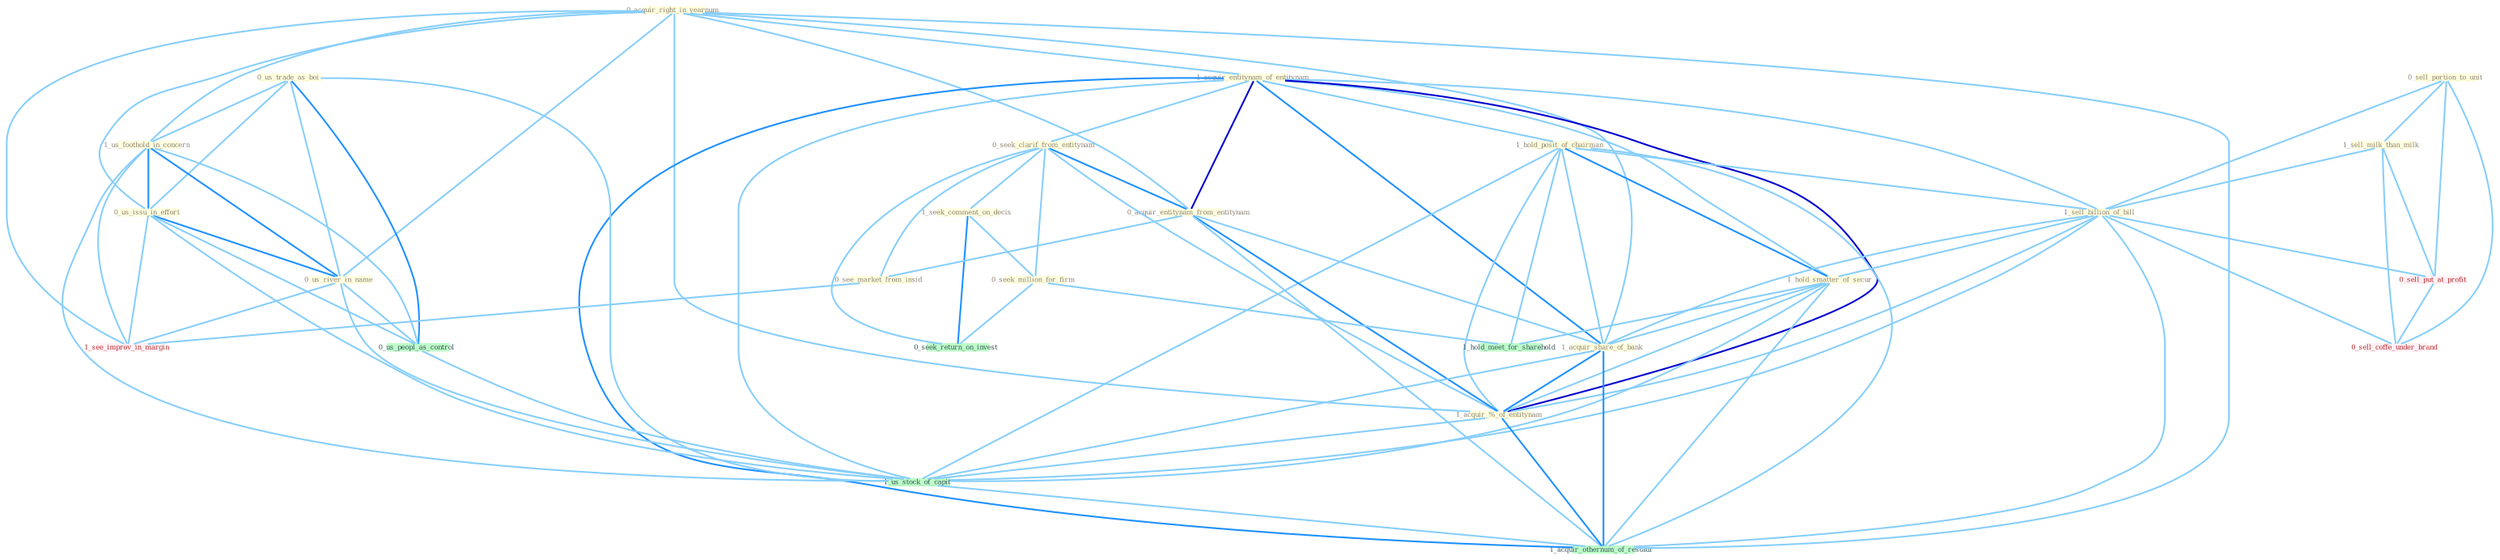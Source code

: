 Graph G{ 
    node
    [shape=polygon,style=filled,width=.5,height=.06,color="#BDFCC9",fixedsize=true,fontsize=4,
    fontcolor="#2f4f4f"];
    {node
    [color="#ffffe0", fontcolor="#8b7d6b"] "0_acquir_right_in_yearnum " "0_sell_portion_to_unit " "1_acquir_entitynam_of_entitynam " "1_hold_posit_of_chairman " "1_sell_milk_than_milk " "0_seek_clarif_from_entitynam " "1_seek_comment_on_decis " "1_sell_billion_of_bill " "0_us_trade_as_boi " "1_hold_smatter_of_secur " "0_acquir_entitynam_from_entitynam " "1_acquir_share_of_bank " "1_us_foothold_in_concern " "0_see_market_from_insid " "1_acquir_%_of_entitynam " "0_us_issu_in_effort " "0_us_river_in_name " "0_seek_million_for_firm "}
{node [color="#fff0f5", fontcolor="#b22222"] "0_sell_put_at_profit " "1_see_improv_in_margin " "0_sell_coffe_under_brand "}
edge [color="#B0E2FF"];

	"0_acquir_right_in_yearnum " -- "1_acquir_entitynam_of_entitynam " [w="1", color="#87cefa" ];
	"0_acquir_right_in_yearnum " -- "0_acquir_entitynam_from_entitynam " [w="1", color="#87cefa" ];
	"0_acquir_right_in_yearnum " -- "1_acquir_share_of_bank " [w="1", color="#87cefa" ];
	"0_acquir_right_in_yearnum " -- "1_us_foothold_in_concern " [w="1", color="#87cefa" ];
	"0_acquir_right_in_yearnum " -- "1_acquir_%_of_entitynam " [w="1", color="#87cefa" ];
	"0_acquir_right_in_yearnum " -- "0_us_issu_in_effort " [w="1", color="#87cefa" ];
	"0_acquir_right_in_yearnum " -- "0_us_river_in_name " [w="1", color="#87cefa" ];
	"0_acquir_right_in_yearnum " -- "1_see_improv_in_margin " [w="1", color="#87cefa" ];
	"0_acquir_right_in_yearnum " -- "1_acquir_othernum_of_restaur " [w="1", color="#87cefa" ];
	"0_sell_portion_to_unit " -- "1_sell_milk_than_milk " [w="1", color="#87cefa" ];
	"0_sell_portion_to_unit " -- "1_sell_billion_of_bill " [w="1", color="#87cefa" ];
	"0_sell_portion_to_unit " -- "0_sell_put_at_profit " [w="1", color="#87cefa" ];
	"0_sell_portion_to_unit " -- "0_sell_coffe_under_brand " [w="1", color="#87cefa" ];
	"1_acquir_entitynam_of_entitynam " -- "1_hold_posit_of_chairman " [w="1", color="#87cefa" ];
	"1_acquir_entitynam_of_entitynam " -- "0_seek_clarif_from_entitynam " [w="1", color="#87cefa" ];
	"1_acquir_entitynam_of_entitynam " -- "1_sell_billion_of_bill " [w="1", color="#87cefa" ];
	"1_acquir_entitynam_of_entitynam " -- "1_hold_smatter_of_secur " [w="1", color="#87cefa" ];
	"1_acquir_entitynam_of_entitynam " -- "0_acquir_entitynam_from_entitynam " [w="3", color="#0000cd" , len=0.6];
	"1_acquir_entitynam_of_entitynam " -- "1_acquir_share_of_bank " [w="2", color="#1e90ff" , len=0.8];
	"1_acquir_entitynam_of_entitynam " -- "1_acquir_%_of_entitynam " [w="3", color="#0000cd" , len=0.6];
	"1_acquir_entitynam_of_entitynam " -- "1_us_stock_of_capit " [w="1", color="#87cefa" ];
	"1_acquir_entitynam_of_entitynam " -- "1_acquir_othernum_of_restaur " [w="2", color="#1e90ff" , len=0.8];
	"1_hold_posit_of_chairman " -- "1_sell_billion_of_bill " [w="1", color="#87cefa" ];
	"1_hold_posit_of_chairman " -- "1_hold_smatter_of_secur " [w="2", color="#1e90ff" , len=0.8];
	"1_hold_posit_of_chairman " -- "1_acquir_share_of_bank " [w="1", color="#87cefa" ];
	"1_hold_posit_of_chairman " -- "1_acquir_%_of_entitynam " [w="1", color="#87cefa" ];
	"1_hold_posit_of_chairman " -- "1_us_stock_of_capit " [w="1", color="#87cefa" ];
	"1_hold_posit_of_chairman " -- "1_hold_meet_for_sharehold " [w="1", color="#87cefa" ];
	"1_hold_posit_of_chairman " -- "1_acquir_othernum_of_restaur " [w="1", color="#87cefa" ];
	"1_sell_milk_than_milk " -- "1_sell_billion_of_bill " [w="1", color="#87cefa" ];
	"1_sell_milk_than_milk " -- "0_sell_put_at_profit " [w="1", color="#87cefa" ];
	"1_sell_milk_than_milk " -- "0_sell_coffe_under_brand " [w="1", color="#87cefa" ];
	"0_seek_clarif_from_entitynam " -- "1_seek_comment_on_decis " [w="1", color="#87cefa" ];
	"0_seek_clarif_from_entitynam " -- "0_acquir_entitynam_from_entitynam " [w="2", color="#1e90ff" , len=0.8];
	"0_seek_clarif_from_entitynam " -- "0_see_market_from_insid " [w="1", color="#87cefa" ];
	"0_seek_clarif_from_entitynam " -- "1_acquir_%_of_entitynam " [w="1", color="#87cefa" ];
	"0_seek_clarif_from_entitynam " -- "0_seek_million_for_firm " [w="1", color="#87cefa" ];
	"0_seek_clarif_from_entitynam " -- "0_seek_return_on_invest " [w="1", color="#87cefa" ];
	"1_seek_comment_on_decis " -- "0_seek_million_for_firm " [w="1", color="#87cefa" ];
	"1_seek_comment_on_decis " -- "0_seek_return_on_invest " [w="2", color="#1e90ff" , len=0.8];
	"1_sell_billion_of_bill " -- "1_hold_smatter_of_secur " [w="1", color="#87cefa" ];
	"1_sell_billion_of_bill " -- "1_acquir_share_of_bank " [w="1", color="#87cefa" ];
	"1_sell_billion_of_bill " -- "1_acquir_%_of_entitynam " [w="1", color="#87cefa" ];
	"1_sell_billion_of_bill " -- "0_sell_put_at_profit " [w="1", color="#87cefa" ];
	"1_sell_billion_of_bill " -- "1_us_stock_of_capit " [w="1", color="#87cefa" ];
	"1_sell_billion_of_bill " -- "0_sell_coffe_under_brand " [w="1", color="#87cefa" ];
	"1_sell_billion_of_bill " -- "1_acquir_othernum_of_restaur " [w="1", color="#87cefa" ];
	"0_us_trade_as_boi " -- "1_us_foothold_in_concern " [w="1", color="#87cefa" ];
	"0_us_trade_as_boi " -- "0_us_issu_in_effort " [w="1", color="#87cefa" ];
	"0_us_trade_as_boi " -- "0_us_river_in_name " [w="1", color="#87cefa" ];
	"0_us_trade_as_boi " -- "0_us_peopl_as_control " [w="2", color="#1e90ff" , len=0.8];
	"0_us_trade_as_boi " -- "1_us_stock_of_capit " [w="1", color="#87cefa" ];
	"1_hold_smatter_of_secur " -- "1_acquir_share_of_bank " [w="1", color="#87cefa" ];
	"1_hold_smatter_of_secur " -- "1_acquir_%_of_entitynam " [w="1", color="#87cefa" ];
	"1_hold_smatter_of_secur " -- "1_us_stock_of_capit " [w="1", color="#87cefa" ];
	"1_hold_smatter_of_secur " -- "1_hold_meet_for_sharehold " [w="1", color="#87cefa" ];
	"1_hold_smatter_of_secur " -- "1_acquir_othernum_of_restaur " [w="1", color="#87cefa" ];
	"0_acquir_entitynam_from_entitynam " -- "1_acquir_share_of_bank " [w="1", color="#87cefa" ];
	"0_acquir_entitynam_from_entitynam " -- "0_see_market_from_insid " [w="1", color="#87cefa" ];
	"0_acquir_entitynam_from_entitynam " -- "1_acquir_%_of_entitynam " [w="2", color="#1e90ff" , len=0.8];
	"0_acquir_entitynam_from_entitynam " -- "1_acquir_othernum_of_restaur " [w="1", color="#87cefa" ];
	"1_acquir_share_of_bank " -- "1_acquir_%_of_entitynam " [w="2", color="#1e90ff" , len=0.8];
	"1_acquir_share_of_bank " -- "1_us_stock_of_capit " [w="1", color="#87cefa" ];
	"1_acquir_share_of_bank " -- "1_acquir_othernum_of_restaur " [w="2", color="#1e90ff" , len=0.8];
	"1_us_foothold_in_concern " -- "0_us_issu_in_effort " [w="2", color="#1e90ff" , len=0.8];
	"1_us_foothold_in_concern " -- "0_us_river_in_name " [w="2", color="#1e90ff" , len=0.8];
	"1_us_foothold_in_concern " -- "0_us_peopl_as_control " [w="1", color="#87cefa" ];
	"1_us_foothold_in_concern " -- "1_us_stock_of_capit " [w="1", color="#87cefa" ];
	"1_us_foothold_in_concern " -- "1_see_improv_in_margin " [w="1", color="#87cefa" ];
	"0_see_market_from_insid " -- "1_see_improv_in_margin " [w="1", color="#87cefa" ];
	"1_acquir_%_of_entitynam " -- "1_us_stock_of_capit " [w="1", color="#87cefa" ];
	"1_acquir_%_of_entitynam " -- "1_acquir_othernum_of_restaur " [w="2", color="#1e90ff" , len=0.8];
	"0_us_issu_in_effort " -- "0_us_river_in_name " [w="2", color="#1e90ff" , len=0.8];
	"0_us_issu_in_effort " -- "0_us_peopl_as_control " [w="1", color="#87cefa" ];
	"0_us_issu_in_effort " -- "1_us_stock_of_capit " [w="1", color="#87cefa" ];
	"0_us_issu_in_effort " -- "1_see_improv_in_margin " [w="1", color="#87cefa" ];
	"0_us_river_in_name " -- "0_us_peopl_as_control " [w="1", color="#87cefa" ];
	"0_us_river_in_name " -- "1_us_stock_of_capit " [w="1", color="#87cefa" ];
	"0_us_river_in_name " -- "1_see_improv_in_margin " [w="1", color="#87cefa" ];
	"0_seek_million_for_firm " -- "0_seek_return_on_invest " [w="1", color="#87cefa" ];
	"0_seek_million_for_firm " -- "1_hold_meet_for_sharehold " [w="1", color="#87cefa" ];
	"0_us_peopl_as_control " -- "1_us_stock_of_capit " [w="1", color="#87cefa" ];
	"0_sell_put_at_profit " -- "0_sell_coffe_under_brand " [w="1", color="#87cefa" ];
	"1_us_stock_of_capit " -- "1_acquir_othernum_of_restaur " [w="1", color="#87cefa" ];
}
